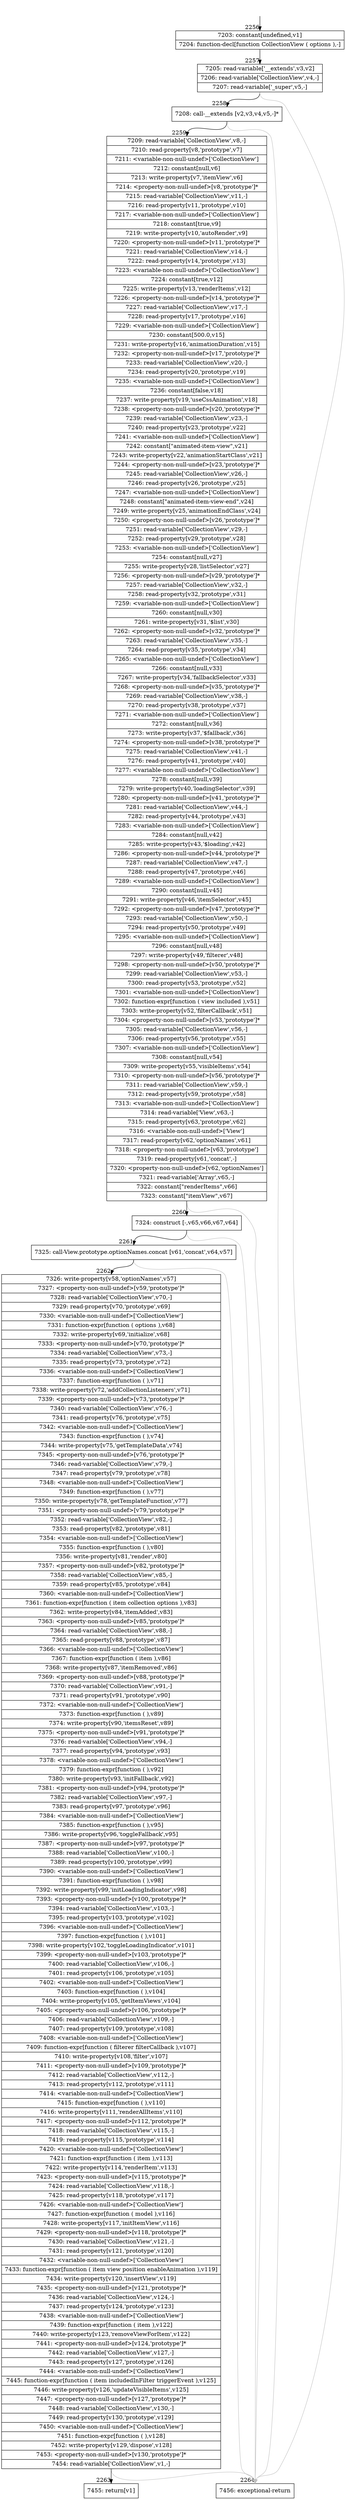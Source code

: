 digraph {
rankdir="TD"
BB_entry157[shape=none,label=""];
BB_entry157 -> BB2256 [tailport=s, headport=n, headlabel="    2256"]
BB2256 [shape=record label="{7203: constant[undefined,v1]|7204: function-decl[function CollectionView ( options ),-]}" ] 
BB2256 -> BB2257 [tailport=s, headport=n, headlabel="      2257"]
BB2257 [shape=record label="{7205: read-variable['__extends',v3,v2]|7206: read-variable['CollectionView',v4,-]|7207: read-variable['_super',v5,-]}" ] 
BB2257 -> BB2258 [tailport=s, headport=n, headlabel="      2258"]
BB2257 -> BB2264 [tailport=s, headport=n, color=gray, headlabel="      2264"]
BB2258 [shape=record label="{7208: call-__extends [v2,v3,v4,v5,-]*}" ] 
BB2258 -> BB2259 [tailport=s, headport=n, headlabel="      2259"]
BB2258 -> BB2264 [tailport=s, headport=n, color=gray]
BB2259 [shape=record label="{7209: read-variable['CollectionView',v8,-]|7210: read-property[v8,'prototype',v7]|7211: \<variable-non-null-undef\>['CollectionView']|7212: constant[null,v6]|7213: write-property[v7,'itemView',v6]|7214: \<property-non-null-undef\>[v8,'prototype']*|7215: read-variable['CollectionView',v11,-]|7216: read-property[v11,'prototype',v10]|7217: \<variable-non-null-undef\>['CollectionView']|7218: constant[true,v9]|7219: write-property[v10,'autoRender',v9]|7220: \<property-non-null-undef\>[v11,'prototype']*|7221: read-variable['CollectionView',v14,-]|7222: read-property[v14,'prototype',v13]|7223: \<variable-non-null-undef\>['CollectionView']|7224: constant[true,v12]|7225: write-property[v13,'renderItems',v12]|7226: \<property-non-null-undef\>[v14,'prototype']*|7227: read-variable['CollectionView',v17,-]|7228: read-property[v17,'prototype',v16]|7229: \<variable-non-null-undef\>['CollectionView']|7230: constant[500.0,v15]|7231: write-property[v16,'animationDuration',v15]|7232: \<property-non-null-undef\>[v17,'prototype']*|7233: read-variable['CollectionView',v20,-]|7234: read-property[v20,'prototype',v19]|7235: \<variable-non-null-undef\>['CollectionView']|7236: constant[false,v18]|7237: write-property[v19,'useCssAnimation',v18]|7238: \<property-non-null-undef\>[v20,'prototype']*|7239: read-variable['CollectionView',v23,-]|7240: read-property[v23,'prototype',v22]|7241: \<variable-non-null-undef\>['CollectionView']|7242: constant[\"animated-item-view\",v21]|7243: write-property[v22,'animationStartClass',v21]|7244: \<property-non-null-undef\>[v23,'prototype']*|7245: read-variable['CollectionView',v26,-]|7246: read-property[v26,'prototype',v25]|7247: \<variable-non-null-undef\>['CollectionView']|7248: constant[\"animated-item-view-end\",v24]|7249: write-property[v25,'animationEndClass',v24]|7250: \<property-non-null-undef\>[v26,'prototype']*|7251: read-variable['CollectionView',v29,-]|7252: read-property[v29,'prototype',v28]|7253: \<variable-non-null-undef\>['CollectionView']|7254: constant[null,v27]|7255: write-property[v28,'listSelector',v27]|7256: \<property-non-null-undef\>[v29,'prototype']*|7257: read-variable['CollectionView',v32,-]|7258: read-property[v32,'prototype',v31]|7259: \<variable-non-null-undef\>['CollectionView']|7260: constant[null,v30]|7261: write-property[v31,'$list',v30]|7262: \<property-non-null-undef\>[v32,'prototype']*|7263: read-variable['CollectionView',v35,-]|7264: read-property[v35,'prototype',v34]|7265: \<variable-non-null-undef\>['CollectionView']|7266: constant[null,v33]|7267: write-property[v34,'fallbackSelector',v33]|7268: \<property-non-null-undef\>[v35,'prototype']*|7269: read-variable['CollectionView',v38,-]|7270: read-property[v38,'prototype',v37]|7271: \<variable-non-null-undef\>['CollectionView']|7272: constant[null,v36]|7273: write-property[v37,'$fallback',v36]|7274: \<property-non-null-undef\>[v38,'prototype']*|7275: read-variable['CollectionView',v41,-]|7276: read-property[v41,'prototype',v40]|7277: \<variable-non-null-undef\>['CollectionView']|7278: constant[null,v39]|7279: write-property[v40,'loadingSelector',v39]|7280: \<property-non-null-undef\>[v41,'prototype']*|7281: read-variable['CollectionView',v44,-]|7282: read-property[v44,'prototype',v43]|7283: \<variable-non-null-undef\>['CollectionView']|7284: constant[null,v42]|7285: write-property[v43,'$loading',v42]|7286: \<property-non-null-undef\>[v44,'prototype']*|7287: read-variable['CollectionView',v47,-]|7288: read-property[v47,'prototype',v46]|7289: \<variable-non-null-undef\>['CollectionView']|7290: constant[null,v45]|7291: write-property[v46,'itemSelector',v45]|7292: \<property-non-null-undef\>[v47,'prototype']*|7293: read-variable['CollectionView',v50,-]|7294: read-property[v50,'prototype',v49]|7295: \<variable-non-null-undef\>['CollectionView']|7296: constant[null,v48]|7297: write-property[v49,'filterer',v48]|7298: \<property-non-null-undef\>[v50,'prototype']*|7299: read-variable['CollectionView',v53,-]|7300: read-property[v53,'prototype',v52]|7301: \<variable-non-null-undef\>['CollectionView']|7302: function-expr[function ( view included ),v51]|7303: write-property[v52,'filterCallback',v51]|7304: \<property-non-null-undef\>[v53,'prototype']*|7305: read-variable['CollectionView',v56,-]|7306: read-property[v56,'prototype',v55]|7307: \<variable-non-null-undef\>['CollectionView']|7308: constant[null,v54]|7309: write-property[v55,'visibleItems',v54]|7310: \<property-non-null-undef\>[v56,'prototype']*|7311: read-variable['CollectionView',v59,-]|7312: read-property[v59,'prototype',v58]|7313: \<variable-non-null-undef\>['CollectionView']|7314: read-variable['View',v63,-]|7315: read-property[v63,'prototype',v62]|7316: \<variable-non-null-undef\>['View']|7317: read-property[v62,'optionNames',v61]|7318: \<property-non-null-undef\>[v63,'prototype']|7319: read-property[v61,'concat',-]|7320: \<property-non-null-undef\>[v62,'optionNames']|7321: read-variable['Array',v65,-]|7322: constant[\"renderItems\",v66]|7323: constant[\"itemView\",v67]}" ] 
BB2259 -> BB2260 [tailport=s, headport=n, headlabel="      2260"]
BB2259 -> BB2264 [tailport=s, headport=n, color=gray]
BB2260 [shape=record label="{7324: construct [-,v65,v66,v67,v64]}" ] 
BB2260 -> BB2261 [tailport=s, headport=n, headlabel="      2261"]
BB2260 -> BB2264 [tailport=s, headport=n, color=gray]
BB2261 [shape=record label="{7325: call-View.prototype.optionNames.concat [v61,'concat',v64,v57]}" ] 
BB2261 -> BB2262 [tailport=s, headport=n, headlabel="      2262"]
BB2261 -> BB2264 [tailport=s, headport=n, color=gray]
BB2262 [shape=record label="{7326: write-property[v58,'optionNames',v57]|7327: \<property-non-null-undef\>[v59,'prototype']*|7328: read-variable['CollectionView',v70,-]|7329: read-property[v70,'prototype',v69]|7330: \<variable-non-null-undef\>['CollectionView']|7331: function-expr[function ( options ),v68]|7332: write-property[v69,'initialize',v68]|7333: \<property-non-null-undef\>[v70,'prototype']*|7334: read-variable['CollectionView',v73,-]|7335: read-property[v73,'prototype',v72]|7336: \<variable-non-null-undef\>['CollectionView']|7337: function-expr[function ( ),v71]|7338: write-property[v72,'addCollectionListeners',v71]|7339: \<property-non-null-undef\>[v73,'prototype']*|7340: read-variable['CollectionView',v76,-]|7341: read-property[v76,'prototype',v75]|7342: \<variable-non-null-undef\>['CollectionView']|7343: function-expr[function ( ),v74]|7344: write-property[v75,'getTemplateData',v74]|7345: \<property-non-null-undef\>[v76,'prototype']*|7346: read-variable['CollectionView',v79,-]|7347: read-property[v79,'prototype',v78]|7348: \<variable-non-null-undef\>['CollectionView']|7349: function-expr[function ( ),v77]|7350: write-property[v78,'getTemplateFunction',v77]|7351: \<property-non-null-undef\>[v79,'prototype']*|7352: read-variable['CollectionView',v82,-]|7353: read-property[v82,'prototype',v81]|7354: \<variable-non-null-undef\>['CollectionView']|7355: function-expr[function ( ),v80]|7356: write-property[v81,'render',v80]|7357: \<property-non-null-undef\>[v82,'prototype']*|7358: read-variable['CollectionView',v85,-]|7359: read-property[v85,'prototype',v84]|7360: \<variable-non-null-undef\>['CollectionView']|7361: function-expr[function ( item collection options ),v83]|7362: write-property[v84,'itemAdded',v83]|7363: \<property-non-null-undef\>[v85,'prototype']*|7364: read-variable['CollectionView',v88,-]|7365: read-property[v88,'prototype',v87]|7366: \<variable-non-null-undef\>['CollectionView']|7367: function-expr[function ( item ),v86]|7368: write-property[v87,'itemRemoved',v86]|7369: \<property-non-null-undef\>[v88,'prototype']*|7370: read-variable['CollectionView',v91,-]|7371: read-property[v91,'prototype',v90]|7372: \<variable-non-null-undef\>['CollectionView']|7373: function-expr[function ( ),v89]|7374: write-property[v90,'itemsReset',v89]|7375: \<property-non-null-undef\>[v91,'prototype']*|7376: read-variable['CollectionView',v94,-]|7377: read-property[v94,'prototype',v93]|7378: \<variable-non-null-undef\>['CollectionView']|7379: function-expr[function ( ),v92]|7380: write-property[v93,'initFallback',v92]|7381: \<property-non-null-undef\>[v94,'prototype']*|7382: read-variable['CollectionView',v97,-]|7383: read-property[v97,'prototype',v96]|7384: \<variable-non-null-undef\>['CollectionView']|7385: function-expr[function ( ),v95]|7386: write-property[v96,'toggleFallback',v95]|7387: \<property-non-null-undef\>[v97,'prototype']*|7388: read-variable['CollectionView',v100,-]|7389: read-property[v100,'prototype',v99]|7390: \<variable-non-null-undef\>['CollectionView']|7391: function-expr[function ( ),v98]|7392: write-property[v99,'initLoadingIndicator',v98]|7393: \<property-non-null-undef\>[v100,'prototype']*|7394: read-variable['CollectionView',v103,-]|7395: read-property[v103,'prototype',v102]|7396: \<variable-non-null-undef\>['CollectionView']|7397: function-expr[function ( ),v101]|7398: write-property[v102,'toggleLoadingIndicator',v101]|7399: \<property-non-null-undef\>[v103,'prototype']*|7400: read-variable['CollectionView',v106,-]|7401: read-property[v106,'prototype',v105]|7402: \<variable-non-null-undef\>['CollectionView']|7403: function-expr[function ( ),v104]|7404: write-property[v105,'getItemViews',v104]|7405: \<property-non-null-undef\>[v106,'prototype']*|7406: read-variable['CollectionView',v109,-]|7407: read-property[v109,'prototype',v108]|7408: \<variable-non-null-undef\>['CollectionView']|7409: function-expr[function ( filterer filterCallback ),v107]|7410: write-property[v108,'filter',v107]|7411: \<property-non-null-undef\>[v109,'prototype']*|7412: read-variable['CollectionView',v112,-]|7413: read-property[v112,'prototype',v111]|7414: \<variable-non-null-undef\>['CollectionView']|7415: function-expr[function ( ),v110]|7416: write-property[v111,'renderAllItems',v110]|7417: \<property-non-null-undef\>[v112,'prototype']*|7418: read-variable['CollectionView',v115,-]|7419: read-property[v115,'prototype',v114]|7420: \<variable-non-null-undef\>['CollectionView']|7421: function-expr[function ( item ),v113]|7422: write-property[v114,'renderItem',v113]|7423: \<property-non-null-undef\>[v115,'prototype']*|7424: read-variable['CollectionView',v118,-]|7425: read-property[v118,'prototype',v117]|7426: \<variable-non-null-undef\>['CollectionView']|7427: function-expr[function ( model ),v116]|7428: write-property[v117,'initItemView',v116]|7429: \<property-non-null-undef\>[v118,'prototype']*|7430: read-variable['CollectionView',v121,-]|7431: read-property[v121,'prototype',v120]|7432: \<variable-non-null-undef\>['CollectionView']|7433: function-expr[function ( item view position enableAnimation ),v119]|7434: write-property[v120,'insertView',v119]|7435: \<property-non-null-undef\>[v121,'prototype']*|7436: read-variable['CollectionView',v124,-]|7437: read-property[v124,'prototype',v123]|7438: \<variable-non-null-undef\>['CollectionView']|7439: function-expr[function ( item ),v122]|7440: write-property[v123,'removeViewForItem',v122]|7441: \<property-non-null-undef\>[v124,'prototype']*|7442: read-variable['CollectionView',v127,-]|7443: read-property[v127,'prototype',v126]|7444: \<variable-non-null-undef\>['CollectionView']|7445: function-expr[function ( item includedInFilter triggerEvent ),v125]|7446: write-property[v126,'updateVisibleItems',v125]|7447: \<property-non-null-undef\>[v127,'prototype']*|7448: read-variable['CollectionView',v130,-]|7449: read-property[v130,'prototype',v129]|7450: \<variable-non-null-undef\>['CollectionView']|7451: function-expr[function ( ),v128]|7452: write-property[v129,'dispose',v128]|7453: \<property-non-null-undef\>[v130,'prototype']*|7454: read-variable['CollectionView',v1,-]}" ] 
BB2262 -> BB2263 [tailport=s, headport=n, headlabel="      2263"]
BB2262 -> BB2264 [tailport=s, headport=n, color=gray]
BB2263 [shape=record label="{7455: return[v1]}" ] 
BB2264 [shape=record label="{7456: exceptional-return}" ] 
//#$~ 1996
}
